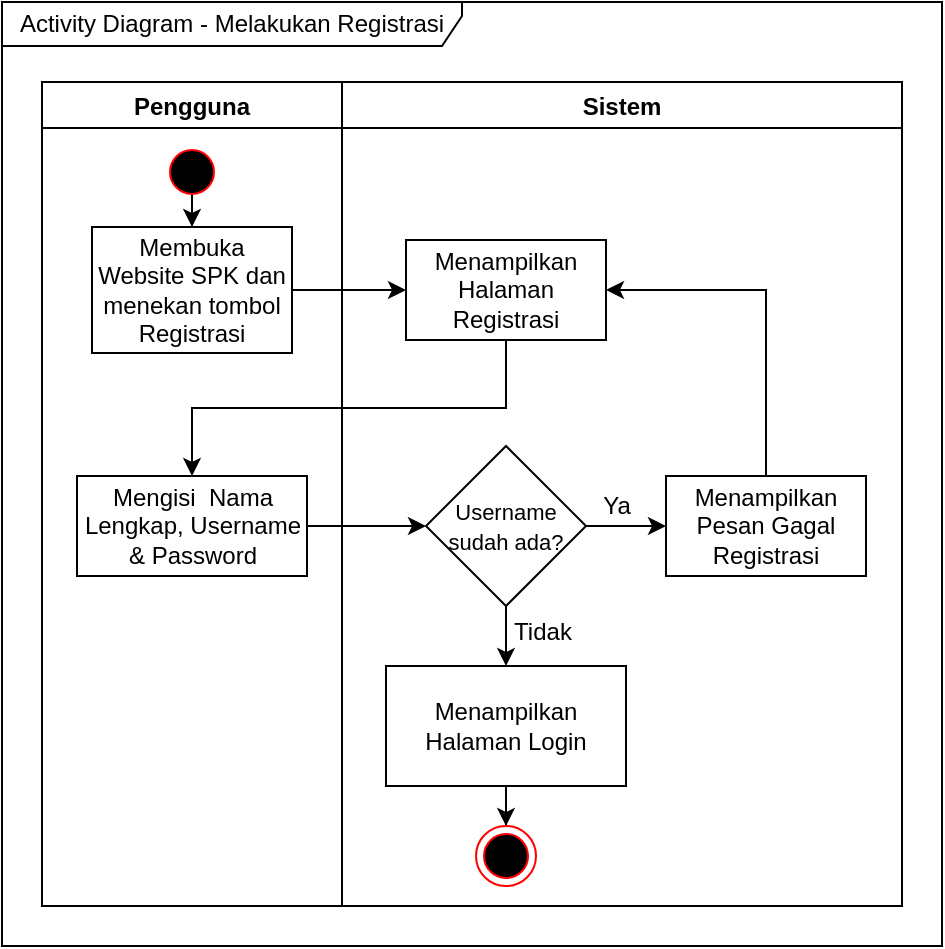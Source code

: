 <mxfile version="28.2.5">
  <diagram name="Page-1" id="w_9z_CsoFbj1ioF1p8VJ">
    <mxGraphModel dx="719" dy="363" grid="1" gridSize="10" guides="1" tooltips="1" connect="1" arrows="1" fold="1" page="1" pageScale="1" pageWidth="827" pageHeight="1169" math="0" shadow="0">
      <root>
        <mxCell id="0" />
        <mxCell id="1" parent="0" />
        <mxCell id="WCEBS_F5K5oNMO1We3N5-1" value="Pengguna" style="swimlane;" parent="1" vertex="1">
          <mxGeometry x="180" y="48" width="150" height="412" as="geometry" />
        </mxCell>
        <mxCell id="WCEBS_F5K5oNMO1We3N5-3" value="Activity Diagram - Melakukan Registrasi" style="shape=umlFrame;whiteSpace=wrap;html=1;pointerEvents=0;width=230;height=22;" parent="1" vertex="1">
          <mxGeometry x="160" y="8" width="470" height="472" as="geometry" />
        </mxCell>
        <mxCell id="WCEBS_F5K5oNMO1We3N5-7" style="edgeStyle=orthogonalEdgeStyle;rounded=0;orthogonalLoop=1;jettySize=auto;html=1;entryX=0.5;entryY=0;entryDx=0;entryDy=0;" parent="1" source="WCEBS_F5K5oNMO1We3N5-4" target="WCEBS_F5K5oNMO1We3N5-6" edge="1">
          <mxGeometry relative="1" as="geometry" />
        </mxCell>
        <mxCell id="WCEBS_F5K5oNMO1We3N5-4" value="" style="ellipse;html=1;shape=startState;fillColor=#000000;strokeColor=#ff0000;" parent="1" vertex="1">
          <mxGeometry x="240" y="78" width="30" height="30" as="geometry" />
        </mxCell>
        <mxCell id="WCEBS_F5K5oNMO1We3N5-40" style="edgeStyle=orthogonalEdgeStyle;rounded=0;orthogonalLoop=1;jettySize=auto;html=1;entryX=0;entryY=0.5;entryDx=0;entryDy=0;" parent="1" source="WCEBS_F5K5oNMO1We3N5-6" target="WCEBS_F5K5oNMO1We3N5-9" edge="1">
          <mxGeometry relative="1" as="geometry" />
        </mxCell>
        <mxCell id="WCEBS_F5K5oNMO1We3N5-6" value="Membuka Website SPK dan menekan tombol Registrasi" style="html=1;dashed=0;whiteSpace=wrap;" parent="1" vertex="1">
          <mxGeometry x="205" y="120.5" width="100" height="63" as="geometry" />
        </mxCell>
        <mxCell id="WCEBS_F5K5oNMO1We3N5-8" value="Sistem" style="swimlane;" parent="1" vertex="1">
          <mxGeometry x="330" y="48" width="280" height="412" as="geometry" />
        </mxCell>
        <mxCell id="WCEBS_F5K5oNMO1We3N5-9" value="Menampilkan Halaman Registrasi" style="html=1;dashed=0;whiteSpace=wrap;" parent="WCEBS_F5K5oNMO1We3N5-8" vertex="1">
          <mxGeometry x="32" y="79" width="100" height="50" as="geometry" />
        </mxCell>
        <mxCell id="WCEBS_F5K5oNMO1We3N5-20" value="" style="edgeStyle=orthogonalEdgeStyle;rounded=0;orthogonalLoop=1;jettySize=auto;html=1;" parent="WCEBS_F5K5oNMO1We3N5-8" source="WCEBS_F5K5oNMO1We3N5-15" target="WCEBS_F5K5oNMO1We3N5-19" edge="1">
          <mxGeometry relative="1" as="geometry" />
        </mxCell>
        <mxCell id="WCEBS_F5K5oNMO1We3N5-44" style="edgeStyle=orthogonalEdgeStyle;rounded=0;orthogonalLoop=1;jettySize=auto;html=1;entryX=0;entryY=0.5;entryDx=0;entryDy=0;" parent="WCEBS_F5K5oNMO1We3N5-8" source="WCEBS_F5K5oNMO1We3N5-15" target="WCEBS_F5K5oNMO1We3N5-28" edge="1">
          <mxGeometry relative="1" as="geometry" />
        </mxCell>
        <mxCell id="WCEBS_F5K5oNMO1We3N5-15" value="&lt;font style=&quot;font-size: 11px;&quot;&gt;Username sudah ada?&lt;/font&gt;" style="rhombus;whiteSpace=wrap;html=1;dashed=0;" parent="WCEBS_F5K5oNMO1We3N5-8" vertex="1">
          <mxGeometry x="42" y="182" width="80" height="80" as="geometry" />
        </mxCell>
        <mxCell id="WCEBS_F5K5oNMO1We3N5-27" style="edgeStyle=orthogonalEdgeStyle;rounded=0;orthogonalLoop=1;jettySize=auto;html=1;entryX=0.5;entryY=0;entryDx=0;entryDy=0;" parent="WCEBS_F5K5oNMO1We3N5-8" source="WCEBS_F5K5oNMO1We3N5-19" target="WCEBS_F5K5oNMO1We3N5-26" edge="1">
          <mxGeometry relative="1" as="geometry" />
        </mxCell>
        <mxCell id="WCEBS_F5K5oNMO1We3N5-19" value="Menampilkan Halaman Login" style="whiteSpace=wrap;html=1;dashed=0;" parent="WCEBS_F5K5oNMO1We3N5-8" vertex="1">
          <mxGeometry x="22" y="292" width="120" height="60" as="geometry" />
        </mxCell>
        <mxCell id="WCEBS_F5K5oNMO1We3N5-21" value="Tidak" style="text;html=1;align=center;verticalAlign=middle;resizable=0;points=[];autosize=1;strokeColor=none;fillColor=none;" parent="WCEBS_F5K5oNMO1We3N5-8" vertex="1">
          <mxGeometry x="75" y="260" width="50" height="30" as="geometry" />
        </mxCell>
        <mxCell id="WCEBS_F5K5oNMO1We3N5-26" value="" style="ellipse;html=1;shape=endState;fillColor=#000000;strokeColor=#ff0000;" parent="WCEBS_F5K5oNMO1We3N5-8" vertex="1">
          <mxGeometry x="67" y="372" width="30" height="30" as="geometry" />
        </mxCell>
        <mxCell id="WCEBS_F5K5oNMO1We3N5-23" value="Ya" style="text;html=1;align=center;verticalAlign=middle;resizable=0;points=[];autosize=1;strokeColor=none;fillColor=none;" parent="WCEBS_F5K5oNMO1We3N5-8" vertex="1">
          <mxGeometry x="117" y="197" width="40" height="30" as="geometry" />
        </mxCell>
        <mxCell id="WCEBS_F5K5oNMO1We3N5-45" style="edgeStyle=orthogonalEdgeStyle;rounded=0;orthogonalLoop=1;jettySize=auto;html=1;exitX=0.5;exitY=0;exitDx=0;exitDy=0;entryX=1;entryY=0.5;entryDx=0;entryDy=0;" parent="WCEBS_F5K5oNMO1We3N5-8" source="WCEBS_F5K5oNMO1We3N5-28" target="WCEBS_F5K5oNMO1We3N5-9" edge="1">
          <mxGeometry relative="1" as="geometry" />
        </mxCell>
        <mxCell id="WCEBS_F5K5oNMO1We3N5-28" value="Menampilkan Pesan Gagal Registrasi" style="html=1;dashed=0;whiteSpace=wrap;" parent="WCEBS_F5K5oNMO1We3N5-8" vertex="1">
          <mxGeometry x="162" y="197" width="100" height="50" as="geometry" />
        </mxCell>
        <mxCell id="WCEBS_F5K5oNMO1We3N5-42" style="edgeStyle=orthogonalEdgeStyle;rounded=0;orthogonalLoop=1;jettySize=auto;html=1;entryX=0;entryY=0.5;entryDx=0;entryDy=0;" parent="1" source="WCEBS_F5K5oNMO1We3N5-11" target="WCEBS_F5K5oNMO1We3N5-15" edge="1">
          <mxGeometry relative="1" as="geometry" />
        </mxCell>
        <mxCell id="WCEBS_F5K5oNMO1We3N5-11" value="Mengisi&amp;nbsp; Nama Lengkap, Username &amp;amp; Password" style="html=1;dashed=0;whiteSpace=wrap;" parent="1" vertex="1">
          <mxGeometry x="197.5" y="245" width="115" height="50" as="geometry" />
        </mxCell>
        <mxCell id="WCEBS_F5K5oNMO1We3N5-41" style="edgeStyle=orthogonalEdgeStyle;rounded=0;orthogonalLoop=1;jettySize=auto;html=1;entryX=0.5;entryY=0;entryDx=0;entryDy=0;exitX=0.5;exitY=1;exitDx=0;exitDy=0;" parent="1" source="WCEBS_F5K5oNMO1We3N5-9" target="WCEBS_F5K5oNMO1We3N5-11" edge="1">
          <mxGeometry relative="1" as="geometry" />
        </mxCell>
      </root>
    </mxGraphModel>
  </diagram>
</mxfile>
